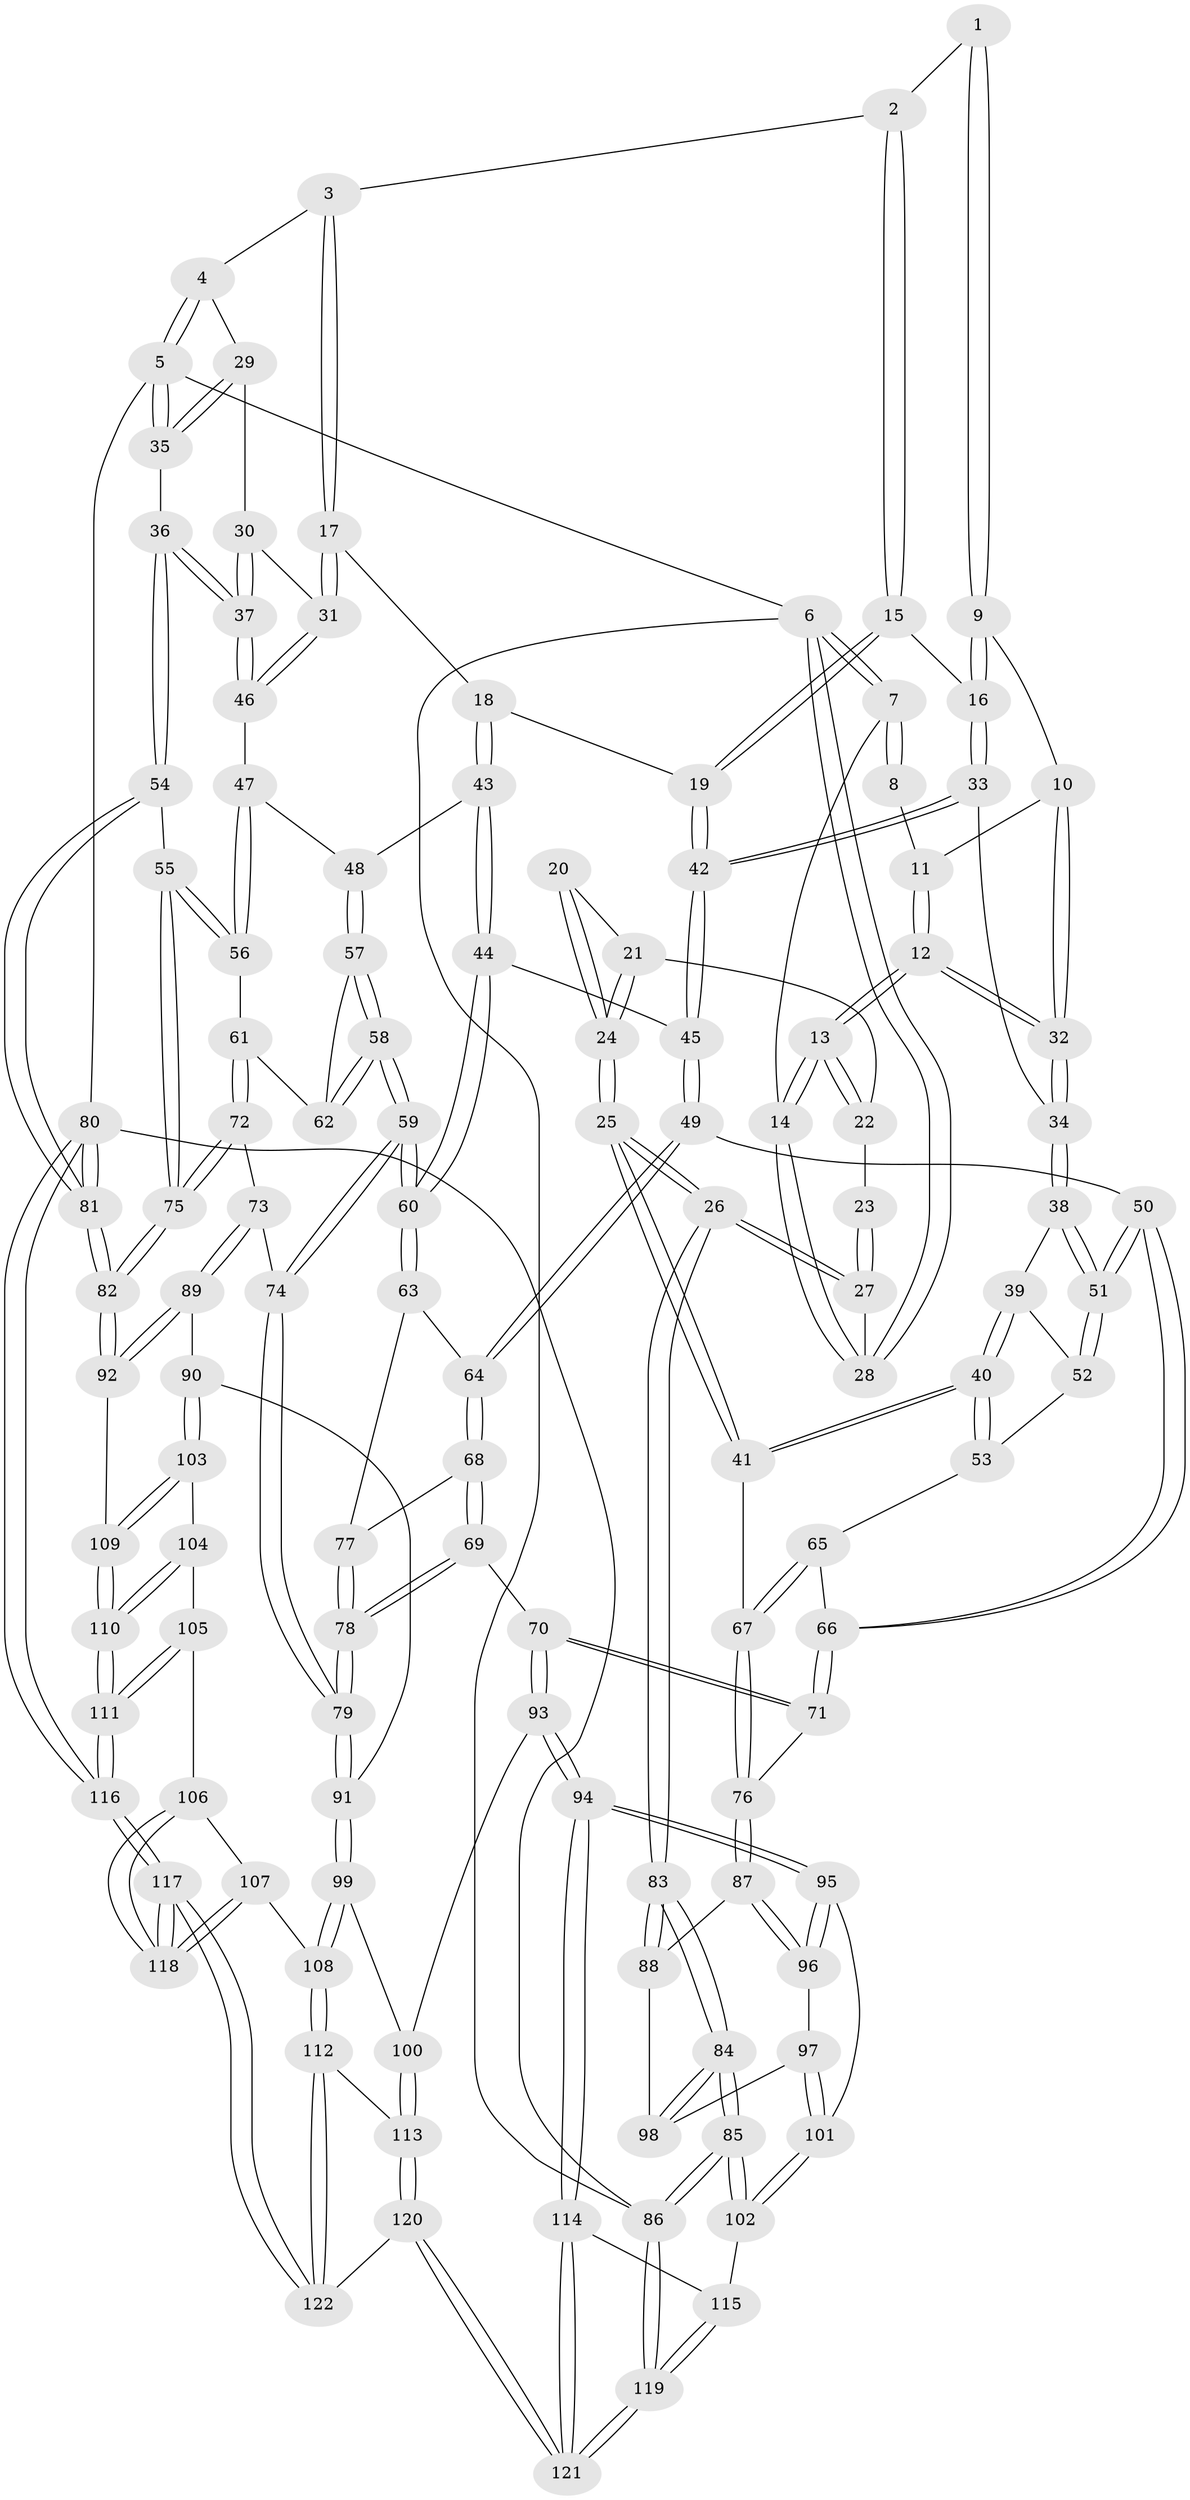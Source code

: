 // Generated by graph-tools (version 1.1) at 2025/27/03/09/25 03:27:12]
// undirected, 122 vertices, 302 edges
graph export_dot {
graph [start="1"]
  node [color=gray90,style=filled];
  1 [pos="+0.3705608865629917+0"];
  2 [pos="+0.6087087230781609+0"];
  3 [pos="+0.7758292990859155+0"];
  4 [pos="+1+0"];
  5 [pos="+1+0"];
  6 [pos="+0+0"];
  7 [pos="+0+0"];
  8 [pos="+0.16242671678499834+0"];
  9 [pos="+0.36609266080317615+0.021086177186913153"];
  10 [pos="+0.3079063008467701+0.1057916998682023"];
  11 [pos="+0.17270426893525512+0"];
  12 [pos="+0.18032695735020246+0.13448043330952086"];
  13 [pos="+0.12656931463100166+0.13975871593484657"];
  14 [pos="+0.10099661745211466+0.10950052419898261"];
  15 [pos="+0.4982715533800386+0.14505852696018784"];
  16 [pos="+0.46815707593077543+0.14306382527316852"];
  17 [pos="+0.7630945661555238+0"];
  18 [pos="+0.583566208052305+0.17969968911130438"];
  19 [pos="+0.5044273495746665+0.15102085510461805"];
  20 [pos="+0.010591988430157325+0.12927540663380463"];
  21 [pos="+0.10229873947808968+0.15056567219385564"];
  22 [pos="+0.10384896924630892+0.14932226106588328"];
  23 [pos="+0+0.0574581130103724"];
  24 [pos="+0.04027049552375407+0.20746604307360406"];
  25 [pos="+0+0.4305344962295945"];
  26 [pos="+0+0.4473155320823682"];
  27 [pos="+0+0"];
  28 [pos="+0+0"];
  29 [pos="+0.9506123356332011+0.14639926272070225"];
  30 [pos="+0.9287594002908584+0.15882657467713482"];
  31 [pos="+0.8141484695452925+0.20224010445984145"];
  32 [pos="+0.2535541495211068+0.19880896603223916"];
  33 [pos="+0.3064470108313298+0.23792116435104366"];
  34 [pos="+0.2677461793259972+0.23327580902189538"];
  35 [pos="+1+0.2701144806147973"];
  36 [pos="+1+0.37715963001345176"];
  37 [pos="+1+0.37554996577001926"];
  38 [pos="+0.24440190452769234+0.271984944464383"];
  39 [pos="+0.19032979698977193+0.32864545207843543"];
  40 [pos="+0.008670422590390896+0.3993314180886074"];
  41 [pos="+0+0.4276622031495882"];
  42 [pos="+0.4667378003885757+0.3543998491214906"];
  43 [pos="+0.6528881012561021+0.30091004580056896"];
  44 [pos="+0.5021132316461532+0.3883446813503125"];
  45 [pos="+0.48851577812429064+0.38687292550030405"];
  46 [pos="+0.8063686886883601+0.2783379158423048"];
  47 [pos="+0.7785041953566411+0.3029127177346222"];
  48 [pos="+0.7426817644764708+0.31338409471811274"];
  49 [pos="+0.39669159084223365+0.47547559214418766"];
  50 [pos="+0.38109051796223287+0.4753857550457412"];
  51 [pos="+0.36853708602708585+0.46231140865203346"];
  52 [pos="+0.2232415337720091+0.38962622762880567"];
  53 [pos="+0.24697195929912547+0.48003446135296984"];
  54 [pos="+1+0.3937156895441822"];
  55 [pos="+0.9101593122683683+0.534564581542609"];
  56 [pos="+0.8481857106878045+0.5000370538208834"];
  57 [pos="+0.7365788510770244+0.3327607721527152"];
  58 [pos="+0.6316207440005175+0.5236057273940646"];
  59 [pos="+0.6060202754497865+0.5373562942319504"];
  60 [pos="+0.604197959331693+0.5355050410031998"];
  61 [pos="+0.7644743944597271+0.5383699464124352"];
  62 [pos="+0.7323996144489309+0.5205746545252661"];
  63 [pos="+0.4386786544975566+0.5537635357433567"];
  64 [pos="+0.40043362284804734+0.48705217312503113"];
  65 [pos="+0.25848318162568773+0.5119622159162016"];
  66 [pos="+0.2793536627549155+0.5231794779165008"];
  67 [pos="+0.13424178218548108+0.5271773651863529"];
  68 [pos="+0.3542338710566866+0.6207878426131025"];
  69 [pos="+0.3450880308854281+0.6378325099578064"];
  70 [pos="+0.2824260987808681+0.6472595925126351"];
  71 [pos="+0.2729938407857638+0.6363286794700325"];
  72 [pos="+0.7530528920105263+0.631737442020003"];
  73 [pos="+0.7298464730156474+0.6478587200463118"];
  74 [pos="+0.6054899040739115+0.5585690409713365"];
  75 [pos="+0.8965112092196587+0.6523760902423899"];
  76 [pos="+0.1874012062903763+0.6348195060429483"];
  77 [pos="+0.44201014510866243+0.567540264095894"];
  78 [pos="+0.4857174122233462+0.6866636677627798"];
  79 [pos="+0.5123364480240249+0.7152593852308404"];
  80 [pos="+1+1"];
  81 [pos="+1+1"];
  82 [pos="+0.9806695530836651+0.8368413309407744"];
  83 [pos="+0+0.48409140989940536"];
  84 [pos="+0+0.8948169469128172"];
  85 [pos="+0+1"];
  86 [pos="+0+1"];
  87 [pos="+0.14559821912881402+0.673133089254681"];
  88 [pos="+0.0765308995833536+0.664486967336718"];
  89 [pos="+0.696849323630261+0.7598842430080904"];
  90 [pos="+0.5217930169377113+0.7446644293592781"];
  91 [pos="+0.5160589372198637+0.7404776501235439"];
  92 [pos="+0.737701877792761+0.8010983678273516"];
  93 [pos="+0.2882497745974467+0.8243359033486621"];
  94 [pos="+0.25767802147670466+0.8424630722572396"];
  95 [pos="+0.23654623358240534+0.8292229108561401"];
  96 [pos="+0.1508117836036146+0.6909783878938827"];
  97 [pos="+0.09149036246128042+0.7830881837313747"];
  98 [pos="+0.08188053594583143+0.7803923315937165"];
  99 [pos="+0.3807462980452361+0.814670126426228"];
  100 [pos="+0.33477320413816186+0.8252909771851198"];
  101 [pos="+0.12184381182524688+0.800766581933892"];
  102 [pos="+0.05947848223834079+0.9017793989655619"];
  103 [pos="+0.5444031025527375+0.8430190291105685"];
  104 [pos="+0.5402139568153068+0.86564409617325"];
  105 [pos="+0.520566361277453+0.9055912514053128"];
  106 [pos="+0.5011484032971963+0.9237730108202343"];
  107 [pos="+0.46522482795762604+0.939341109199665"];
  108 [pos="+0.4629695457570396+0.9394369042876745"];
  109 [pos="+0.67755030817638+0.9295026434465365"];
  110 [pos="+0.6750898270013364+1"];
  111 [pos="+0.6827042533870583+1"];
  112 [pos="+0.4583303471288242+0.9445537845041629"];
  113 [pos="+0.3955905505839703+0.9615887894227255"];
  114 [pos="+0.24473060697045107+0.8750959786605804"];
  115 [pos="+0.14640172784989386+0.902508797266403"];
  116 [pos="+0.692674071330742+1"];
  117 [pos="+0.6560050366156719+1"];
  118 [pos="+0.5688003286189179+1"];
  119 [pos="+0+1"];
  120 [pos="+0.32475685812967386+1"];
  121 [pos="+0.2522574527032802+1"];
  122 [pos="+0.4206951690479496+1"];
  1 -- 2;
  1 -- 9;
  1 -- 9;
  2 -- 3;
  2 -- 15;
  2 -- 15;
  3 -- 4;
  3 -- 17;
  3 -- 17;
  4 -- 5;
  4 -- 5;
  4 -- 29;
  5 -- 6;
  5 -- 35;
  5 -- 35;
  5 -- 80;
  6 -- 7;
  6 -- 7;
  6 -- 28;
  6 -- 28;
  6 -- 86;
  7 -- 8;
  7 -- 8;
  7 -- 14;
  8 -- 11;
  9 -- 10;
  9 -- 16;
  9 -- 16;
  10 -- 11;
  10 -- 32;
  10 -- 32;
  11 -- 12;
  11 -- 12;
  12 -- 13;
  12 -- 13;
  12 -- 32;
  12 -- 32;
  13 -- 14;
  13 -- 14;
  13 -- 22;
  13 -- 22;
  14 -- 28;
  14 -- 28;
  15 -- 16;
  15 -- 19;
  15 -- 19;
  16 -- 33;
  16 -- 33;
  17 -- 18;
  17 -- 31;
  17 -- 31;
  18 -- 19;
  18 -- 43;
  18 -- 43;
  19 -- 42;
  19 -- 42;
  20 -- 21;
  20 -- 24;
  20 -- 24;
  21 -- 22;
  21 -- 24;
  21 -- 24;
  22 -- 23;
  23 -- 27;
  23 -- 27;
  24 -- 25;
  24 -- 25;
  25 -- 26;
  25 -- 26;
  25 -- 41;
  25 -- 41;
  26 -- 27;
  26 -- 27;
  26 -- 83;
  26 -- 83;
  27 -- 28;
  29 -- 30;
  29 -- 35;
  29 -- 35;
  30 -- 31;
  30 -- 37;
  30 -- 37;
  31 -- 46;
  31 -- 46;
  32 -- 34;
  32 -- 34;
  33 -- 34;
  33 -- 42;
  33 -- 42;
  34 -- 38;
  34 -- 38;
  35 -- 36;
  36 -- 37;
  36 -- 37;
  36 -- 54;
  36 -- 54;
  37 -- 46;
  37 -- 46;
  38 -- 39;
  38 -- 51;
  38 -- 51;
  39 -- 40;
  39 -- 40;
  39 -- 52;
  40 -- 41;
  40 -- 41;
  40 -- 53;
  40 -- 53;
  41 -- 67;
  42 -- 45;
  42 -- 45;
  43 -- 44;
  43 -- 44;
  43 -- 48;
  44 -- 45;
  44 -- 60;
  44 -- 60;
  45 -- 49;
  45 -- 49;
  46 -- 47;
  47 -- 48;
  47 -- 56;
  47 -- 56;
  48 -- 57;
  48 -- 57;
  49 -- 50;
  49 -- 64;
  49 -- 64;
  50 -- 51;
  50 -- 51;
  50 -- 66;
  50 -- 66;
  51 -- 52;
  51 -- 52;
  52 -- 53;
  53 -- 65;
  54 -- 55;
  54 -- 81;
  54 -- 81;
  55 -- 56;
  55 -- 56;
  55 -- 75;
  55 -- 75;
  56 -- 61;
  57 -- 58;
  57 -- 58;
  57 -- 62;
  58 -- 59;
  58 -- 59;
  58 -- 62;
  58 -- 62;
  59 -- 60;
  59 -- 60;
  59 -- 74;
  59 -- 74;
  60 -- 63;
  60 -- 63;
  61 -- 62;
  61 -- 72;
  61 -- 72;
  63 -- 64;
  63 -- 77;
  64 -- 68;
  64 -- 68;
  65 -- 66;
  65 -- 67;
  65 -- 67;
  66 -- 71;
  66 -- 71;
  67 -- 76;
  67 -- 76;
  68 -- 69;
  68 -- 69;
  68 -- 77;
  69 -- 70;
  69 -- 78;
  69 -- 78;
  70 -- 71;
  70 -- 71;
  70 -- 93;
  70 -- 93;
  71 -- 76;
  72 -- 73;
  72 -- 75;
  72 -- 75;
  73 -- 74;
  73 -- 89;
  73 -- 89;
  74 -- 79;
  74 -- 79;
  75 -- 82;
  75 -- 82;
  76 -- 87;
  76 -- 87;
  77 -- 78;
  77 -- 78;
  78 -- 79;
  78 -- 79;
  79 -- 91;
  79 -- 91;
  80 -- 81;
  80 -- 81;
  80 -- 116;
  80 -- 116;
  80 -- 86;
  81 -- 82;
  81 -- 82;
  82 -- 92;
  82 -- 92;
  83 -- 84;
  83 -- 84;
  83 -- 88;
  83 -- 88;
  84 -- 85;
  84 -- 85;
  84 -- 98;
  84 -- 98;
  85 -- 86;
  85 -- 86;
  85 -- 102;
  85 -- 102;
  86 -- 119;
  86 -- 119;
  87 -- 88;
  87 -- 96;
  87 -- 96;
  88 -- 98;
  89 -- 90;
  89 -- 92;
  89 -- 92;
  90 -- 91;
  90 -- 103;
  90 -- 103;
  91 -- 99;
  91 -- 99;
  92 -- 109;
  93 -- 94;
  93 -- 94;
  93 -- 100;
  94 -- 95;
  94 -- 95;
  94 -- 114;
  94 -- 114;
  95 -- 96;
  95 -- 96;
  95 -- 101;
  96 -- 97;
  97 -- 98;
  97 -- 101;
  97 -- 101;
  99 -- 100;
  99 -- 108;
  99 -- 108;
  100 -- 113;
  100 -- 113;
  101 -- 102;
  101 -- 102;
  102 -- 115;
  103 -- 104;
  103 -- 109;
  103 -- 109;
  104 -- 105;
  104 -- 110;
  104 -- 110;
  105 -- 106;
  105 -- 111;
  105 -- 111;
  106 -- 107;
  106 -- 118;
  106 -- 118;
  107 -- 108;
  107 -- 118;
  107 -- 118;
  108 -- 112;
  108 -- 112;
  109 -- 110;
  109 -- 110;
  110 -- 111;
  110 -- 111;
  111 -- 116;
  111 -- 116;
  112 -- 113;
  112 -- 122;
  112 -- 122;
  113 -- 120;
  113 -- 120;
  114 -- 115;
  114 -- 121;
  114 -- 121;
  115 -- 119;
  115 -- 119;
  116 -- 117;
  116 -- 117;
  117 -- 118;
  117 -- 118;
  117 -- 122;
  117 -- 122;
  119 -- 121;
  119 -- 121;
  120 -- 121;
  120 -- 121;
  120 -- 122;
}
